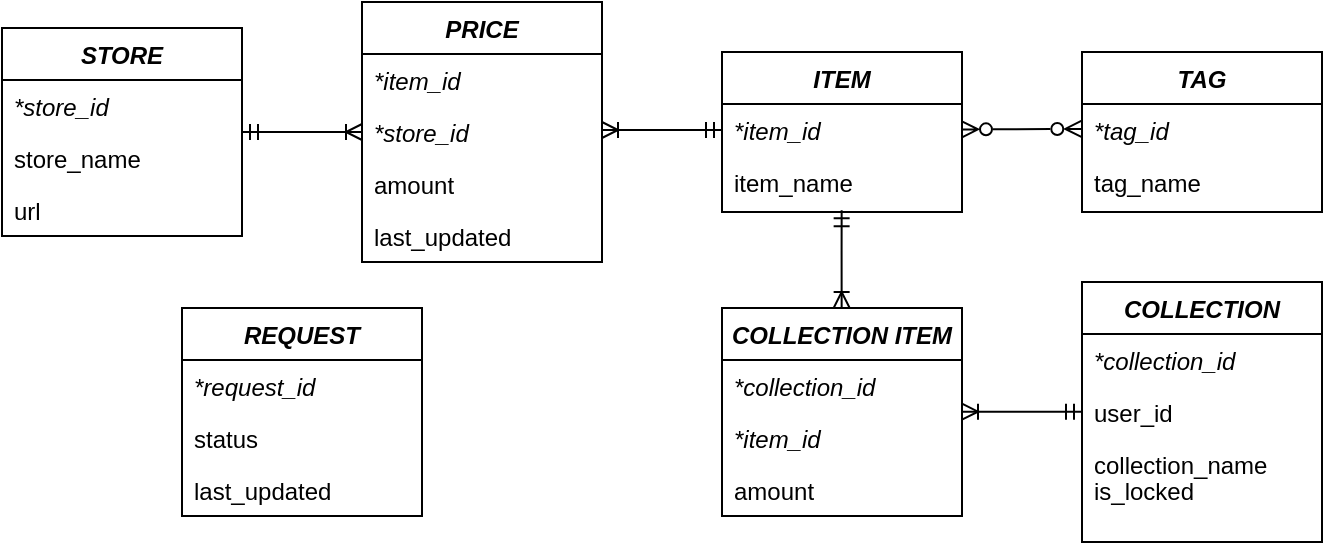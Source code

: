 <mxfile version="20.8.0" type="device"><diagram id="C5RBs43oDa-KdzZeNtuy" name="Page-1"><mxGraphModel dx="830" dy="405" grid="1" gridSize="10" guides="1" tooltips="1" connect="1" arrows="1" fold="1" page="1" pageScale="1" pageWidth="740" pageHeight="310" math="0" shadow="0"><root><mxCell id="WIyWlLk6GJQsqaUBKTNV-0"/><mxCell id="WIyWlLk6GJQsqaUBKTNV-1" parent="WIyWlLk6GJQsqaUBKTNV-0"/><mxCell id="WuBaJKPLwsWPTISZiBPg-0" value="STORE&#xA;" style="swimlane;fontStyle=3;align=center;verticalAlign=top;childLayout=stackLayout;horizontal=1;startSize=26;horizontalStack=0;resizeParent=1;resizeLast=0;collapsible=1;marginBottom=0;rounded=0;shadow=0;strokeWidth=1;" parent="WIyWlLk6GJQsqaUBKTNV-1" vertex="1"><mxGeometry x="40" y="40" width="120" height="104" as="geometry"><mxRectangle x="220" y="120" width="160" height="26" as="alternateBounds"/></mxGeometry></mxCell><mxCell id="WuBaJKPLwsWPTISZiBPg-1" value="*store_id" style="text;align=left;verticalAlign=top;spacingLeft=4;spacingRight=4;overflow=hidden;rotatable=0;points=[[0,0.5],[1,0.5]];portConstraint=eastwest;fontStyle=2" parent="WuBaJKPLwsWPTISZiBPg-0" vertex="1"><mxGeometry y="26" width="120" height="26" as="geometry"/></mxCell><mxCell id="WuBaJKPLwsWPTISZiBPg-2" value="store_name" style="text;align=left;verticalAlign=top;spacingLeft=4;spacingRight=4;overflow=hidden;rotatable=0;points=[[0,0.5],[1,0.5]];portConstraint=eastwest;rounded=0;shadow=0;html=0;" parent="WuBaJKPLwsWPTISZiBPg-0" vertex="1"><mxGeometry y="52" width="120" height="26" as="geometry"/></mxCell><mxCell id="WuBaJKPLwsWPTISZiBPg-3" value="url" style="text;align=left;verticalAlign=top;spacingLeft=4;spacingRight=4;overflow=hidden;rotatable=0;points=[[0,0.5],[1,0.5]];portConstraint=eastwest;rounded=0;shadow=0;html=0;" parent="WuBaJKPLwsWPTISZiBPg-0" vertex="1"><mxGeometry y="78" width="120" height="26" as="geometry"/></mxCell><mxCell id="WuBaJKPLwsWPTISZiBPg-4" style="edgeStyle=orthogonalEdgeStyle;rounded=0;orthogonalLoop=1;jettySize=auto;html=1;exitX=1;exitY=0.5;exitDx=0;exitDy=0;" parent="WuBaJKPLwsWPTISZiBPg-0" source="WuBaJKPLwsWPTISZiBPg-2" target="WuBaJKPLwsWPTISZiBPg-2" edge="1"><mxGeometry relative="1" as="geometry"/></mxCell><mxCell id="WuBaJKPLwsWPTISZiBPg-11" value="" style="edgeStyle=orthogonalEdgeStyle;rounded=0;orthogonalLoop=1;jettySize=auto;html=1;entryX=1;entryY=0.5;entryDx=0;entryDy=0;startArrow=ERoneToMany;startFill=0;endArrow=ERmandOne;endFill=0;exitX=0;exitY=0.5;exitDx=0;exitDy=0;" parent="WIyWlLk6GJQsqaUBKTNV-1" source="WuBaJKPLwsWPTISZiBPg-7" target="WuBaJKPLwsWPTISZiBPg-0" edge="1"><mxGeometry relative="1" as="geometry"/></mxCell><mxCell id="WuBaJKPLwsWPTISZiBPg-5" value="PRICE" style="swimlane;fontStyle=3;align=center;verticalAlign=top;childLayout=stackLayout;horizontal=1;startSize=26;horizontalStack=0;resizeParent=1;resizeLast=0;collapsible=1;marginBottom=0;rounded=0;shadow=0;strokeWidth=1;" parent="WIyWlLk6GJQsqaUBKTNV-1" vertex="1"><mxGeometry x="220" y="27" width="120" height="130" as="geometry"><mxRectangle x="220" y="120" width="160" height="26" as="alternateBounds"/></mxGeometry></mxCell><mxCell id="WuBaJKPLwsWPTISZiBPg-6" value="*item_id" style="text;align=left;verticalAlign=top;spacingLeft=4;spacingRight=4;overflow=hidden;rotatable=0;points=[[0,0.5],[1,0.5]];portConstraint=eastwest;fontStyle=2" parent="WuBaJKPLwsWPTISZiBPg-5" vertex="1"><mxGeometry y="26" width="120" height="26" as="geometry"/></mxCell><mxCell id="WuBaJKPLwsWPTISZiBPg-7" value="*store_id" style="text;align=left;verticalAlign=top;spacingLeft=4;spacingRight=4;overflow=hidden;rotatable=0;points=[[0,0.5],[1,0.5]];portConstraint=eastwest;rounded=0;shadow=0;html=0;fontStyle=2" parent="WuBaJKPLwsWPTISZiBPg-5" vertex="1"><mxGeometry y="52" width="120" height="26" as="geometry"/></mxCell><mxCell id="WuBaJKPLwsWPTISZiBPg-8" value="amount" style="text;align=left;verticalAlign=top;spacingLeft=4;spacingRight=4;overflow=hidden;rotatable=0;points=[[0,0.5],[1,0.5]];portConstraint=eastwest;rounded=0;shadow=0;html=0;" parent="WuBaJKPLwsWPTISZiBPg-5" vertex="1"><mxGeometry y="78" width="120" height="26" as="geometry"/></mxCell><mxCell id="WuBaJKPLwsWPTISZiBPg-9" style="edgeStyle=orthogonalEdgeStyle;rounded=0;orthogonalLoop=1;jettySize=auto;html=1;exitX=1;exitY=0.5;exitDx=0;exitDy=0;" parent="WuBaJKPLwsWPTISZiBPg-5" source="WuBaJKPLwsWPTISZiBPg-7" target="WuBaJKPLwsWPTISZiBPg-7" edge="1"><mxGeometry relative="1" as="geometry"/></mxCell><mxCell id="WuBaJKPLwsWPTISZiBPg-10" value="last_updated" style="text;align=left;verticalAlign=top;spacingLeft=4;spacingRight=4;overflow=hidden;rotatable=0;points=[[0,0.5],[1,0.5]];portConstraint=eastwest;rounded=0;shadow=0;html=0;" parent="WuBaJKPLwsWPTISZiBPg-5" vertex="1"><mxGeometry y="104" width="120" height="26" as="geometry"/></mxCell><mxCell id="WuBaJKPLwsWPTISZiBPg-12" value="ITEM" style="swimlane;fontStyle=3;align=center;verticalAlign=top;childLayout=stackLayout;horizontal=1;startSize=26;horizontalStack=0;resizeParent=1;resizeLast=0;collapsible=1;marginBottom=0;rounded=0;shadow=0;strokeWidth=1;" parent="WIyWlLk6GJQsqaUBKTNV-1" vertex="1"><mxGeometry x="400" y="52" width="120" height="80" as="geometry"><mxRectangle x="220" y="120" width="160" height="26" as="alternateBounds"/></mxGeometry></mxCell><mxCell id="WuBaJKPLwsWPTISZiBPg-13" value="*item_id" style="text;align=left;verticalAlign=top;spacingLeft=4;spacingRight=4;overflow=hidden;rotatable=0;points=[[0,0.5],[1,0.5]];portConstraint=eastwest;fontStyle=2" parent="WuBaJKPLwsWPTISZiBPg-12" vertex="1"><mxGeometry y="26" width="120" height="26" as="geometry"/></mxCell><mxCell id="WuBaJKPLwsWPTISZiBPg-14" value="item_name" style="text;align=left;verticalAlign=top;spacingLeft=4;spacingRight=4;overflow=hidden;rotatable=0;points=[[0,0.5],[1,0.5]];portConstraint=eastwest;rounded=0;shadow=0;html=0;" parent="WuBaJKPLwsWPTISZiBPg-12" vertex="1"><mxGeometry y="52" width="120" height="26" as="geometry"/></mxCell><mxCell id="WuBaJKPLwsWPTISZiBPg-16" style="edgeStyle=orthogonalEdgeStyle;rounded=0;orthogonalLoop=1;jettySize=auto;html=1;exitX=1;exitY=0.5;exitDx=0;exitDy=0;" parent="WuBaJKPLwsWPTISZiBPg-12" source="WuBaJKPLwsWPTISZiBPg-14" target="WuBaJKPLwsWPTISZiBPg-14" edge="1"><mxGeometry relative="1" as="geometry"/></mxCell><mxCell id="WuBaJKPLwsWPTISZiBPg-17" style="edgeStyle=orthogonalEdgeStyle;rounded=0;orthogonalLoop=1;jettySize=auto;html=1;exitX=0;exitY=0.5;exitDx=0;exitDy=0;startArrow=ERmandOne;startFill=0;endArrow=ERoneToMany;endFill=0;" parent="WIyWlLk6GJQsqaUBKTNV-1" source="WuBaJKPLwsWPTISZiBPg-13" edge="1"><mxGeometry relative="1" as="geometry"><mxPoint x="340" y="91" as="targetPoint"/></mxGeometry></mxCell><mxCell id="WuBaJKPLwsWPTISZiBPg-26" value="" style="rounded=0;orthogonalLoop=1;jettySize=auto;html=1;startArrow=ERzeroToMany;startFill=0;endArrow=ERzeroToMany;endFill=0;entryX=-0.003;entryY=0.94;entryDx=0;entryDy=0;entryPerimeter=0;" parent="WIyWlLk6GJQsqaUBKTNV-1" source="WuBaJKPLwsWPTISZiBPg-13" edge="1"><mxGeometry relative="1" as="geometry"><mxPoint x="579.64" y="90.44" as="targetPoint"/></mxGeometry></mxCell><mxCell id="WuBaJKPLwsWPTISZiBPg-33" value="REQUEST" style="swimlane;fontStyle=3;align=center;verticalAlign=top;childLayout=stackLayout;horizontal=1;startSize=26;horizontalStack=0;resizeParent=1;resizeLast=0;collapsible=1;marginBottom=0;rounded=0;shadow=0;strokeWidth=1;" parent="WIyWlLk6GJQsqaUBKTNV-1" vertex="1"><mxGeometry x="130" y="180" width="120" height="104" as="geometry"><mxRectangle x="220" y="120" width="160" height="26" as="alternateBounds"/></mxGeometry></mxCell><mxCell id="WuBaJKPLwsWPTISZiBPg-34" value="*request_id" style="text;align=left;verticalAlign=top;spacingLeft=4;spacingRight=4;overflow=hidden;rotatable=0;points=[[0,0.5],[1,0.5]];portConstraint=eastwest;fontStyle=2" parent="WuBaJKPLwsWPTISZiBPg-33" vertex="1"><mxGeometry y="26" width="120" height="26" as="geometry"/></mxCell><mxCell id="WuBaJKPLwsWPTISZiBPg-35" value="status" style="text;align=left;verticalAlign=top;spacingLeft=4;spacingRight=4;overflow=hidden;rotatable=0;points=[[0,0.5],[1,0.5]];portConstraint=eastwest;rounded=0;shadow=0;html=0;" parent="WuBaJKPLwsWPTISZiBPg-33" vertex="1"><mxGeometry y="52" width="120" height="26" as="geometry"/></mxCell><mxCell id="WuBaJKPLwsWPTISZiBPg-36" value="last_updated" style="text;align=left;verticalAlign=top;spacingLeft=4;spacingRight=4;overflow=hidden;rotatable=0;points=[[0,0.5],[1,0.5]];portConstraint=eastwest;rounded=0;shadow=0;html=0;" parent="WuBaJKPLwsWPTISZiBPg-33" vertex="1"><mxGeometry y="78" width="120" height="26" as="geometry"/></mxCell><mxCell id="WuBaJKPLwsWPTISZiBPg-37" style="edgeStyle=orthogonalEdgeStyle;rounded=0;orthogonalLoop=1;jettySize=auto;html=1;exitX=1;exitY=0.5;exitDx=0;exitDy=0;" parent="WuBaJKPLwsWPTISZiBPg-33" source="WuBaJKPLwsWPTISZiBPg-35" target="WuBaJKPLwsWPTISZiBPg-35" edge="1"><mxGeometry relative="1" as="geometry"/></mxCell><mxCell id="uO42O5Pb8PhW1lHkchDa-0" value="COLLECTION" style="swimlane;fontStyle=3;align=center;verticalAlign=top;childLayout=stackLayout;horizontal=1;startSize=26;horizontalStack=0;resizeParent=1;resizeLast=0;collapsible=1;marginBottom=0;rounded=0;shadow=0;strokeWidth=1;" vertex="1" parent="WIyWlLk6GJQsqaUBKTNV-1"><mxGeometry x="580" y="167" width="120" height="130" as="geometry"><mxRectangle x="220" y="120" width="160" height="26" as="alternateBounds"/></mxGeometry></mxCell><mxCell id="uO42O5Pb8PhW1lHkchDa-1" value="*collection_id" style="text;align=left;verticalAlign=top;spacingLeft=4;spacingRight=4;overflow=hidden;rotatable=0;points=[[0,0.5],[1,0.5]];portConstraint=eastwest;fontStyle=2" vertex="1" parent="uO42O5Pb8PhW1lHkchDa-0"><mxGeometry y="26" width="120" height="26" as="geometry"/></mxCell><mxCell id="uO42O5Pb8PhW1lHkchDa-2" value="user_id" style="text;align=left;verticalAlign=top;spacingLeft=4;spacingRight=4;overflow=hidden;rotatable=0;points=[[0,0.5],[1,0.5]];portConstraint=eastwest;rounded=0;shadow=0;html=0;" vertex="1" parent="uO42O5Pb8PhW1lHkchDa-0"><mxGeometry y="52" width="120" height="26" as="geometry"/></mxCell><mxCell id="uO42O5Pb8PhW1lHkchDa-3" value="collection_name" style="text;align=left;verticalAlign=top;spacingLeft=4;spacingRight=4;overflow=hidden;rotatable=0;points=[[0,0.5],[1,0.5]];portConstraint=eastwest;rounded=0;shadow=0;html=0;" vertex="1" parent="uO42O5Pb8PhW1lHkchDa-0"><mxGeometry y="78" width="120" height="26" as="geometry"/></mxCell><mxCell id="uO42O5Pb8PhW1lHkchDa-4" style="edgeStyle=orthogonalEdgeStyle;rounded=0;orthogonalLoop=1;jettySize=auto;html=1;exitX=1;exitY=0.5;exitDx=0;exitDy=0;" edge="1" parent="uO42O5Pb8PhW1lHkchDa-0" source="uO42O5Pb8PhW1lHkchDa-2" target="uO42O5Pb8PhW1lHkchDa-2"><mxGeometry relative="1" as="geometry"/></mxCell><mxCell id="uO42O5Pb8PhW1lHkchDa-5" value="is_locked" style="text;align=left;verticalAlign=top;spacingLeft=4;spacingRight=4;overflow=hidden;rotatable=0;points=[[0,0.5],[1,0.5]];portConstraint=eastwest;rounded=0;shadow=0;html=0;" vertex="1" parent="WIyWlLk6GJQsqaUBKTNV-1"><mxGeometry x="580" y="258" width="120" height="26" as="geometry"/></mxCell><mxCell id="uO42O5Pb8PhW1lHkchDa-6" value="TAG" style="swimlane;fontStyle=3;align=center;verticalAlign=top;childLayout=stackLayout;horizontal=1;startSize=26;horizontalStack=0;resizeParent=1;resizeLast=0;collapsible=1;marginBottom=0;rounded=0;shadow=0;strokeWidth=1;" vertex="1" parent="WIyWlLk6GJQsqaUBKTNV-1"><mxGeometry x="580" y="52" width="120" height="80" as="geometry"><mxRectangle x="220" y="120" width="160" height="26" as="alternateBounds"/></mxGeometry></mxCell><mxCell id="uO42O5Pb8PhW1lHkchDa-7" value="*tag_id" style="text;align=left;verticalAlign=top;spacingLeft=4;spacingRight=4;overflow=hidden;rotatable=0;points=[[0,0.5],[1,0.5]];portConstraint=eastwest;fontStyle=2" vertex="1" parent="uO42O5Pb8PhW1lHkchDa-6"><mxGeometry y="26" width="120" height="26" as="geometry"/></mxCell><mxCell id="uO42O5Pb8PhW1lHkchDa-8" value="tag_name" style="text;align=left;verticalAlign=top;spacingLeft=4;spacingRight=4;overflow=hidden;rotatable=0;points=[[0,0.5],[1,0.5]];portConstraint=eastwest;rounded=0;shadow=0;html=0;" vertex="1" parent="uO42O5Pb8PhW1lHkchDa-6"><mxGeometry y="52" width="120" height="26" as="geometry"/></mxCell><mxCell id="uO42O5Pb8PhW1lHkchDa-9" style="edgeStyle=orthogonalEdgeStyle;rounded=0;orthogonalLoop=1;jettySize=auto;html=1;exitX=1;exitY=0.5;exitDx=0;exitDy=0;" edge="1" parent="uO42O5Pb8PhW1lHkchDa-6" source="uO42O5Pb8PhW1lHkchDa-8" target="uO42O5Pb8PhW1lHkchDa-8"><mxGeometry relative="1" as="geometry"/></mxCell><mxCell id="uO42O5Pb8PhW1lHkchDa-10" style="edgeStyle=orthogonalEdgeStyle;rounded=0;orthogonalLoop=1;jettySize=auto;html=1;startArrow=ERmandOne;startFill=0;endArrow=ERoneToMany;endFill=0;" edge="1" parent="WIyWlLk6GJQsqaUBKTNV-1"><mxGeometry x="-1" y="10" relative="1" as="geometry"><mxPoint x="459.83" y="180.0" as="targetPoint"/><mxPoint x="459.83" y="131.17" as="sourcePoint"/><Array as="points"><mxPoint x="459.83" y="151.17"/><mxPoint x="459.83" y="151.17"/></Array><mxPoint as="offset"/></mxGeometry></mxCell><mxCell id="uO42O5Pb8PhW1lHkchDa-11" value="COLLECTION ITEM" style="swimlane;fontStyle=3;align=center;verticalAlign=top;childLayout=stackLayout;horizontal=1;startSize=26;horizontalStack=0;resizeParent=1;resizeLast=0;collapsible=1;marginBottom=0;rounded=0;shadow=0;strokeWidth=1;" vertex="1" parent="WIyWlLk6GJQsqaUBKTNV-1"><mxGeometry x="400" y="180" width="120" height="104" as="geometry"><mxRectangle x="220" y="120" width="160" height="26" as="alternateBounds"/></mxGeometry></mxCell><mxCell id="uO42O5Pb8PhW1lHkchDa-12" value="*collection_id" style="text;align=left;verticalAlign=top;spacingLeft=4;spacingRight=4;overflow=hidden;rotatable=0;points=[[0,0.5],[1,0.5]];portConstraint=eastwest;fontStyle=2" vertex="1" parent="uO42O5Pb8PhW1lHkchDa-11"><mxGeometry y="26" width="120" height="26" as="geometry"/></mxCell><mxCell id="uO42O5Pb8PhW1lHkchDa-13" value="*item_id" style="text;align=left;verticalAlign=top;spacingLeft=4;spacingRight=4;overflow=hidden;rotatable=0;points=[[0,0.5],[1,0.5]];portConstraint=eastwest;rounded=0;shadow=0;html=0;fontStyle=2" vertex="1" parent="uO42O5Pb8PhW1lHkchDa-11"><mxGeometry y="52" width="120" height="26" as="geometry"/></mxCell><mxCell id="uO42O5Pb8PhW1lHkchDa-14" style="edgeStyle=orthogonalEdgeStyle;rounded=0;orthogonalLoop=1;jettySize=auto;html=1;exitX=1;exitY=0.5;exitDx=0;exitDy=0;" edge="1" parent="uO42O5Pb8PhW1lHkchDa-11" source="uO42O5Pb8PhW1lHkchDa-13" target="uO42O5Pb8PhW1lHkchDa-13"><mxGeometry relative="1" as="geometry"/></mxCell><mxCell id="uO42O5Pb8PhW1lHkchDa-15" value="amount" style="text;align=left;verticalAlign=top;spacingLeft=4;spacingRight=4;overflow=hidden;rotatable=0;points=[[0,0.5],[1,0.5]];portConstraint=eastwest;rounded=0;shadow=0;html=0;fontStyle=0" vertex="1" parent="uO42O5Pb8PhW1lHkchDa-11"><mxGeometry y="78" width="120" height="26" as="geometry"/></mxCell><mxCell id="uO42O5Pb8PhW1lHkchDa-17" style="edgeStyle=orthogonalEdgeStyle;rounded=0;orthogonalLoop=1;jettySize=auto;html=1;exitX=0;exitY=0.5;exitDx=0;exitDy=0;startArrow=ERmandOne;startFill=0;endArrow=ERoneToMany;endFill=0;" edge="1" parent="WIyWlLk6GJQsqaUBKTNV-1"><mxGeometry relative="1" as="geometry"><mxPoint x="520" y="231.83" as="targetPoint"/><mxPoint x="580" y="231.83" as="sourcePoint"/></mxGeometry></mxCell></root></mxGraphModel></diagram></mxfile>